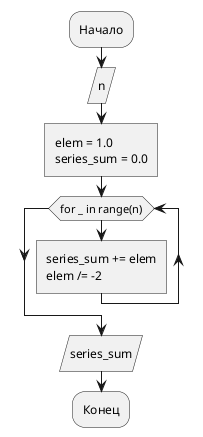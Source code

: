 @startuml
:Начало;
:n/
:elem = 1.0
series_sum = 0.0]
while (for _ in range(n))
  :series_sum += elem
  elem /= -2]
endwhile
:series_sum/
:Конец;
@enduml